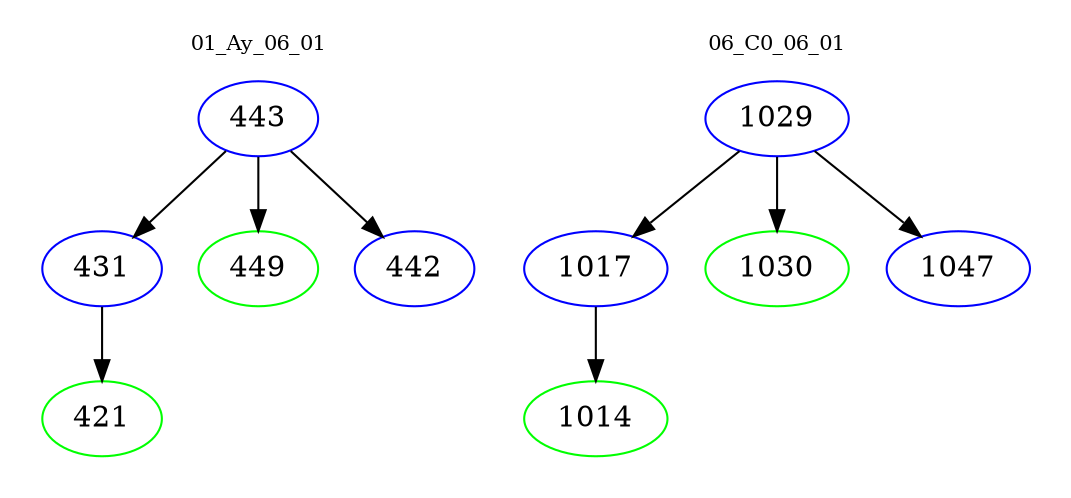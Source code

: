 digraph{
subgraph cluster_0 {
color = white
label = "01_Ay_06_01";
fontsize=10;
T0_443 [label="443", color="blue"]
T0_443 -> T0_431 [color="black"]
T0_431 [label="431", color="blue"]
T0_431 -> T0_421 [color="black"]
T0_421 [label="421", color="green"]
T0_443 -> T0_449 [color="black"]
T0_449 [label="449", color="green"]
T0_443 -> T0_442 [color="black"]
T0_442 [label="442", color="blue"]
}
subgraph cluster_1 {
color = white
label = "06_C0_06_01";
fontsize=10;
T1_1029 [label="1029", color="blue"]
T1_1029 -> T1_1017 [color="black"]
T1_1017 [label="1017", color="blue"]
T1_1017 -> T1_1014 [color="black"]
T1_1014 [label="1014", color="green"]
T1_1029 -> T1_1030 [color="black"]
T1_1030 [label="1030", color="green"]
T1_1029 -> T1_1047 [color="black"]
T1_1047 [label="1047", color="blue"]
}
}
